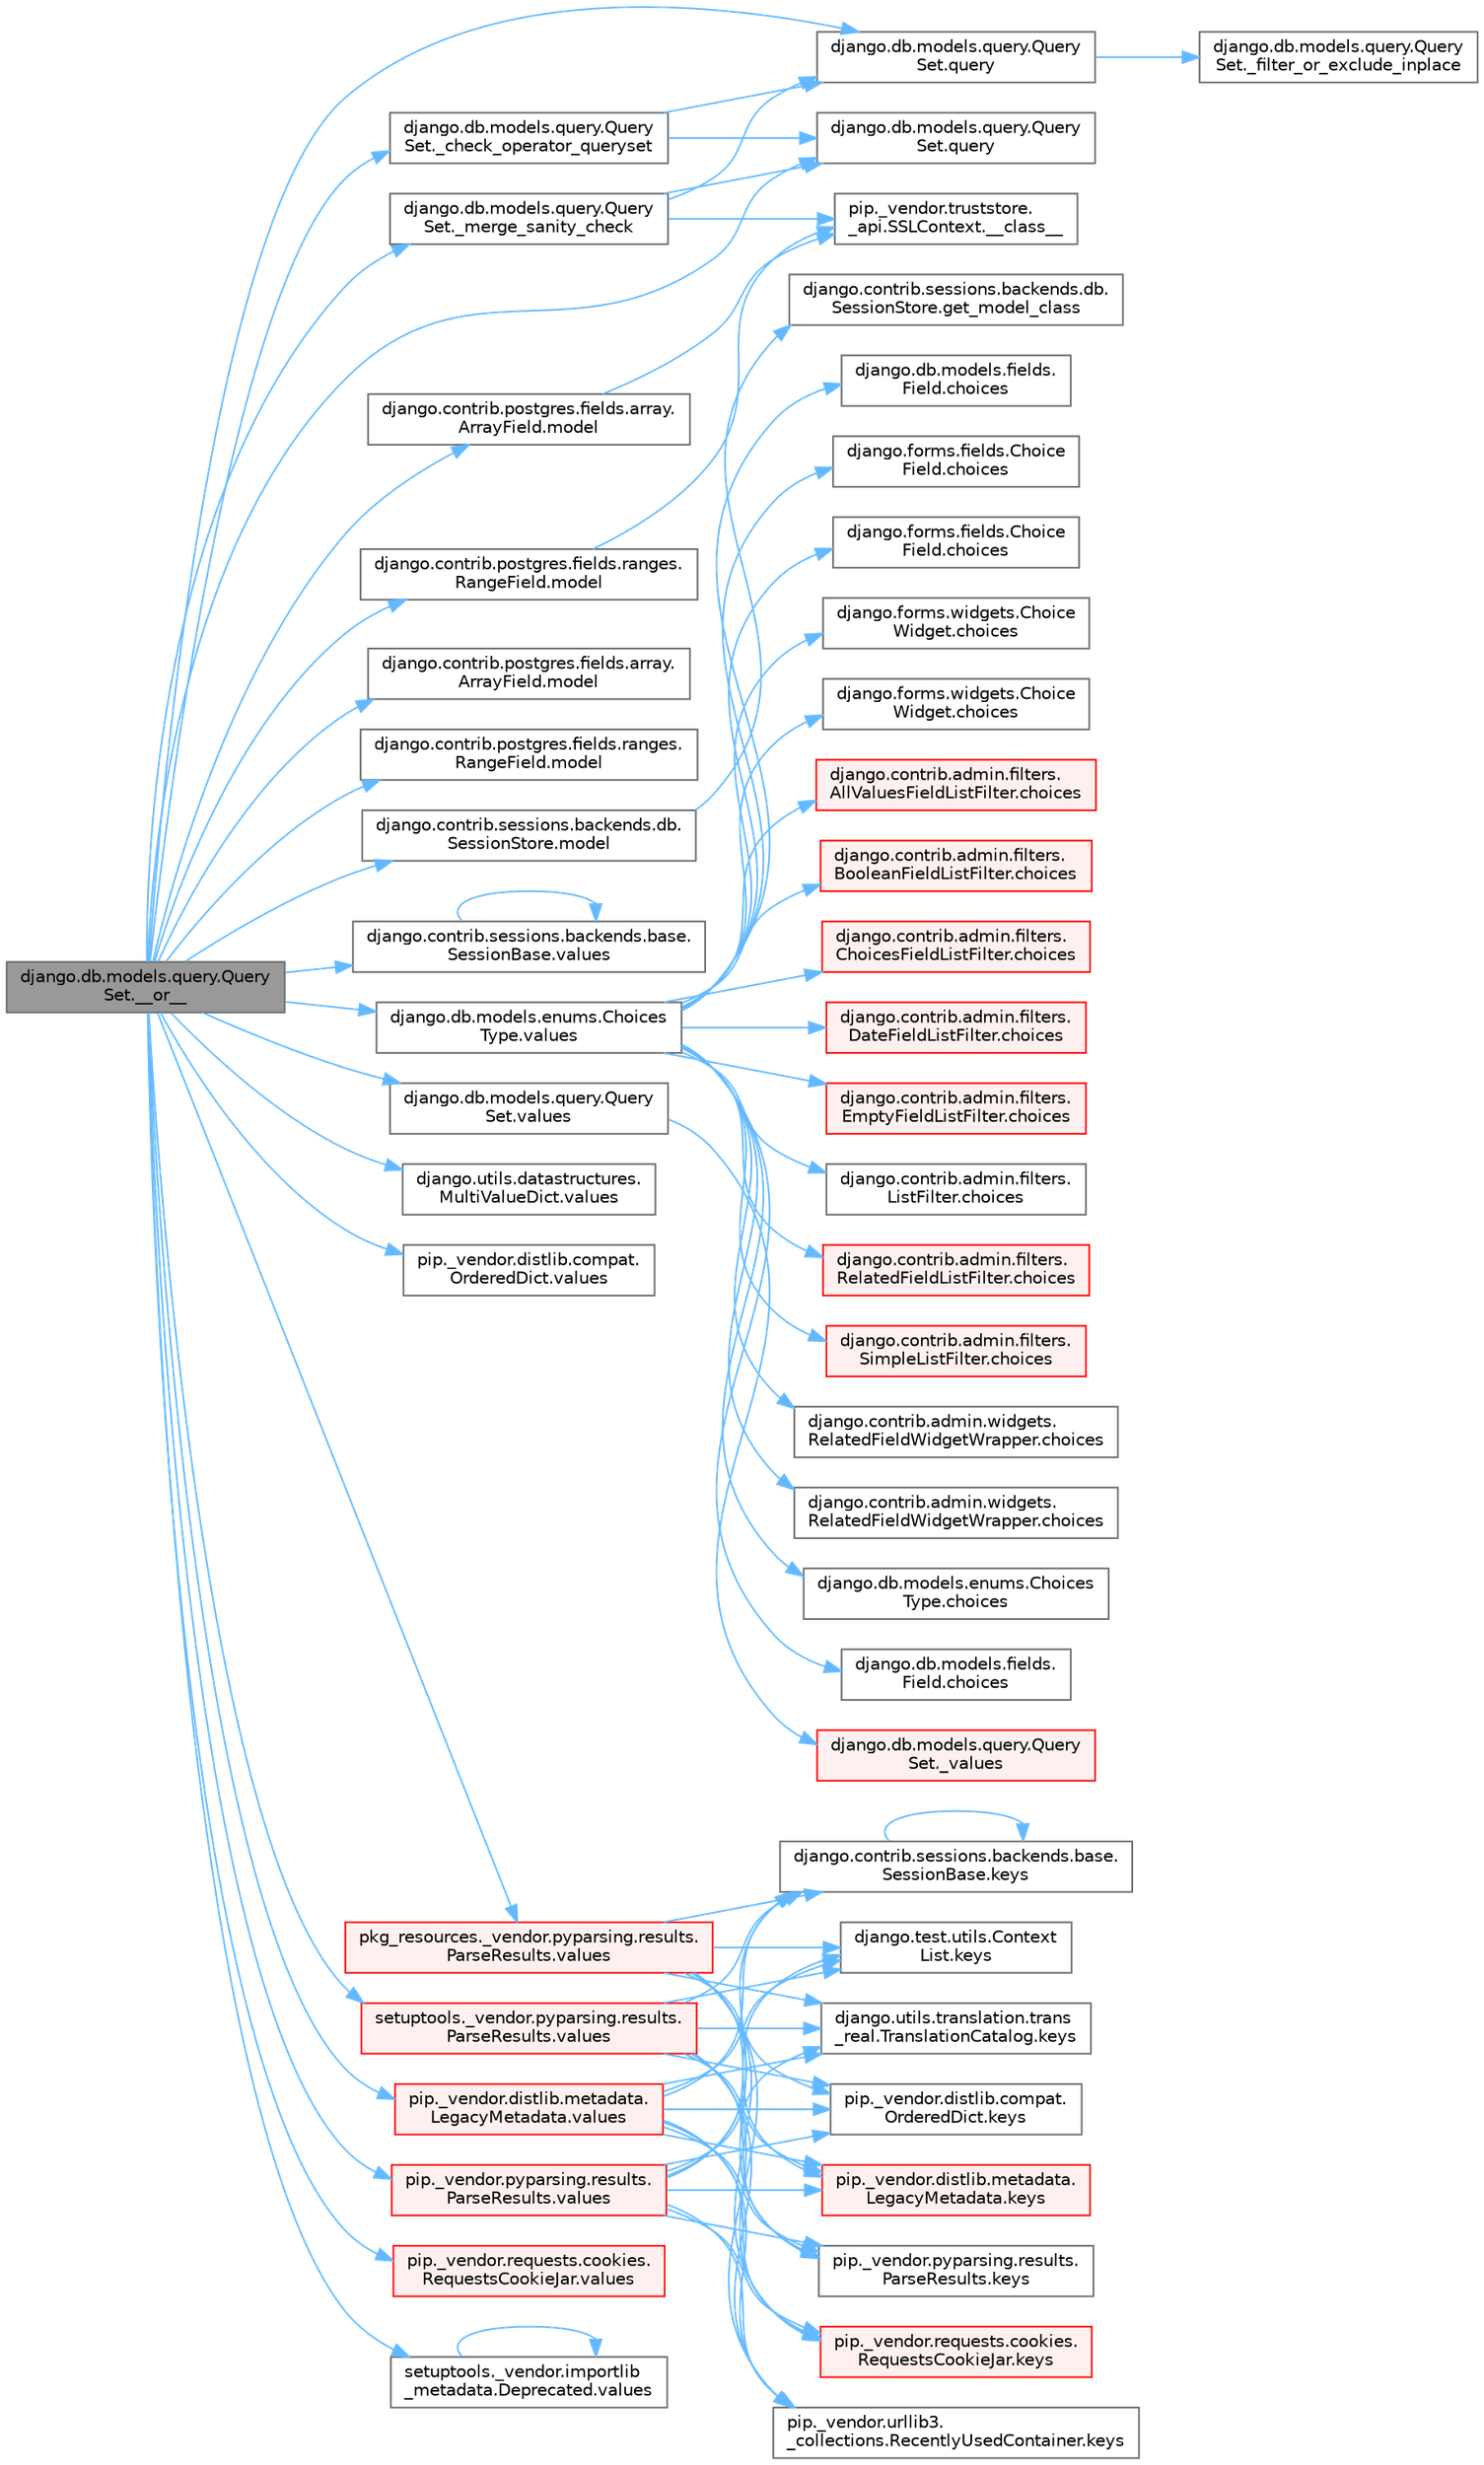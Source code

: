 digraph "django.db.models.query.QuerySet.__or__"
{
 // LATEX_PDF_SIZE
  bgcolor="transparent";
  edge [fontname=Helvetica,fontsize=10,labelfontname=Helvetica,labelfontsize=10];
  node [fontname=Helvetica,fontsize=10,shape=box,height=0.2,width=0.4];
  rankdir="LR";
  Node1 [id="Node000001",label="django.db.models.query.Query\lSet.__or__",height=0.2,width=0.4,color="gray40", fillcolor="grey60", style="filled", fontcolor="black",tooltip=" "];
  Node1 -> Node2 [id="edge1_Node000001_Node000002",color="steelblue1",style="solid",tooltip=" "];
  Node2 [id="Node000002",label="django.db.models.query.Query\lSet._check_operator_queryset",height=0.2,width=0.4,color="grey40", fillcolor="white", style="filled",URL="$classdjango_1_1db_1_1models_1_1query_1_1_query_set.html#a362c5652f1acae381a7c1c3ad6453268",tooltip=" "];
  Node2 -> Node3 [id="edge2_Node000002_Node000003",color="steelblue1",style="solid",tooltip=" "];
  Node3 [id="Node000003",label="django.db.models.query.Query\lSet.query",height=0.2,width=0.4,color="grey40", fillcolor="white", style="filled",URL="$classdjango_1_1db_1_1models_1_1query_1_1_query_set.html#a8028ed81b109acb162489dbd16604c83",tooltip=" "];
  Node3 -> Node4 [id="edge3_Node000003_Node000004",color="steelblue1",style="solid",tooltip=" "];
  Node4 [id="Node000004",label="django.db.models.query.Query\lSet._filter_or_exclude_inplace",height=0.2,width=0.4,color="grey40", fillcolor="white", style="filled",URL="$classdjango_1_1db_1_1models_1_1query_1_1_query_set.html#aabeb9102e4ff687eea5dc3a6d54a8a29",tooltip=" "];
  Node2 -> Node5 [id="edge4_Node000002_Node000005",color="steelblue1",style="solid",tooltip=" "];
  Node5 [id="Node000005",label="django.db.models.query.Query\lSet.query",height=0.2,width=0.4,color="grey40", fillcolor="white", style="filled",URL="$classdjango_1_1db_1_1models_1_1query_1_1_query_set.html#a0b0307a9b3f65303afb2c5783372d2c2",tooltip=" "];
  Node1 -> Node6 [id="edge5_Node000001_Node000006",color="steelblue1",style="solid",tooltip=" "];
  Node6 [id="Node000006",label="django.db.models.query.Query\lSet._merge_sanity_check",height=0.2,width=0.4,color="grey40", fillcolor="white", style="filled",URL="$classdjango_1_1db_1_1models_1_1query_1_1_query_set.html#afc5113c007e0704b1b49b8e3854eb545",tooltip=" "];
  Node6 -> Node7 [id="edge6_Node000006_Node000007",color="steelblue1",style="solid",tooltip=" "];
  Node7 [id="Node000007",label="pip._vendor.truststore.\l_api.SSLContext.__class__",height=0.2,width=0.4,color="grey40", fillcolor="white", style="filled",URL="$classpip_1_1__vendor_1_1truststore_1_1__api_1_1_s_s_l_context.html#a530861514f31eabaa3f513557d6e66de",tooltip=" "];
  Node6 -> Node3 [id="edge7_Node000006_Node000003",color="steelblue1",style="solid",tooltip=" "];
  Node6 -> Node5 [id="edge8_Node000006_Node000005",color="steelblue1",style="solid",tooltip=" "];
  Node1 -> Node8 [id="edge9_Node000001_Node000008",color="steelblue1",style="solid",tooltip=" "];
  Node8 [id="Node000008",label="django.contrib.postgres.fields.array.\lArrayField.model",height=0.2,width=0.4,color="grey40", fillcolor="white", style="filled",URL="$classdjango_1_1contrib_1_1postgres_1_1fields_1_1array_1_1_array_field.html#a4402eef4c4784e00671c9f229481f4c1",tooltip=" "];
  Node8 -> Node7 [id="edge10_Node000008_Node000007",color="steelblue1",style="solid",tooltip=" "];
  Node1 -> Node9 [id="edge11_Node000001_Node000009",color="steelblue1",style="solid",tooltip=" "];
  Node9 [id="Node000009",label="django.contrib.postgres.fields.array.\lArrayField.model",height=0.2,width=0.4,color="grey40", fillcolor="white", style="filled",URL="$classdjango_1_1contrib_1_1postgres_1_1fields_1_1array_1_1_array_field.html#a50a2796de85f960ca282b56ef2d9446c",tooltip=" "];
  Node1 -> Node10 [id="edge12_Node000001_Node000010",color="steelblue1",style="solid",tooltip=" "];
  Node10 [id="Node000010",label="django.contrib.postgres.fields.ranges.\lRangeField.model",height=0.2,width=0.4,color="grey40", fillcolor="white", style="filled",URL="$classdjango_1_1contrib_1_1postgres_1_1fields_1_1ranges_1_1_range_field.html#aa38c2bbd1bad0c8f9b0315ee468867a2",tooltip=" "];
  Node10 -> Node7 [id="edge13_Node000010_Node000007",color="steelblue1",style="solid",tooltip=" "];
  Node1 -> Node11 [id="edge14_Node000001_Node000011",color="steelblue1",style="solid",tooltip=" "];
  Node11 [id="Node000011",label="django.contrib.postgres.fields.ranges.\lRangeField.model",height=0.2,width=0.4,color="grey40", fillcolor="white", style="filled",URL="$classdjango_1_1contrib_1_1postgres_1_1fields_1_1ranges_1_1_range_field.html#a91b36827f010affd1ff89569cf40d1af",tooltip=" "];
  Node1 -> Node12 [id="edge15_Node000001_Node000012",color="steelblue1",style="solid",tooltip=" "];
  Node12 [id="Node000012",label="django.contrib.sessions.backends.db.\lSessionStore.model",height=0.2,width=0.4,color="grey40", fillcolor="white", style="filled",URL="$classdjango_1_1contrib_1_1sessions_1_1backends_1_1db_1_1_session_store.html#af52cfb4371af389c8bd4a6780274c403",tooltip=" "];
  Node12 -> Node13 [id="edge16_Node000012_Node000013",color="steelblue1",style="solid",tooltip=" "];
  Node13 [id="Node000013",label="django.contrib.sessions.backends.db.\lSessionStore.get_model_class",height=0.2,width=0.4,color="grey40", fillcolor="white", style="filled",URL="$classdjango_1_1contrib_1_1sessions_1_1backends_1_1db_1_1_session_store.html#a5e2d862e271e8f9173021bcaa61305ad",tooltip=" "];
  Node1 -> Node3 [id="edge17_Node000001_Node000003",color="steelblue1",style="solid",tooltip=" "];
  Node1 -> Node5 [id="edge18_Node000001_Node000005",color="steelblue1",style="solid",tooltip=" "];
  Node1 -> Node14 [id="edge19_Node000001_Node000014",color="steelblue1",style="solid",tooltip=" "];
  Node14 [id="Node000014",label="django.contrib.sessions.backends.base.\lSessionBase.values",height=0.2,width=0.4,color="grey40", fillcolor="white", style="filled",URL="$classdjango_1_1contrib_1_1sessions_1_1backends_1_1base_1_1_session_base.html#a2a665e48fe00d96f20531b5599470595",tooltip=" "];
  Node14 -> Node14 [id="edge20_Node000014_Node000014",color="steelblue1",style="solid",tooltip=" "];
  Node1 -> Node15 [id="edge21_Node000001_Node000015",color="steelblue1",style="solid",tooltip=" "];
  Node15 [id="Node000015",label="django.db.models.enums.Choices\lType.values",height=0.2,width=0.4,color="grey40", fillcolor="white", style="filled",URL="$classdjango_1_1db_1_1models_1_1enums_1_1_choices_type.html#a6a25241e73ee5ff638ef5b424f5cb8e8",tooltip=" "];
  Node15 -> Node16 [id="edge22_Node000015_Node000016",color="steelblue1",style="solid",tooltip=" "];
  Node16 [id="Node000016",label="django.contrib.admin.filters.\lAllValuesFieldListFilter.choices",height=0.2,width=0.4,color="red", fillcolor="#FFF0F0", style="filled",URL="$classdjango_1_1contrib_1_1admin_1_1filters_1_1_all_values_field_list_filter.html#a99e8923345ff19f702672dc4c75dfe11",tooltip=" "];
  Node15 -> Node18 [id="edge23_Node000015_Node000018",color="steelblue1",style="solid",tooltip=" "];
  Node18 [id="Node000018",label="django.contrib.admin.filters.\lBooleanFieldListFilter.choices",height=0.2,width=0.4,color="red", fillcolor="#FFF0F0", style="filled",URL="$classdjango_1_1contrib_1_1admin_1_1filters_1_1_boolean_field_list_filter.html#a20dc3993fd25e8fbdc6fba608b057b1b",tooltip=" "];
  Node15 -> Node261 [id="edge24_Node000015_Node000261",color="steelblue1",style="solid",tooltip=" "];
  Node261 [id="Node000261",label="django.contrib.admin.filters.\lChoicesFieldListFilter.choices",height=0.2,width=0.4,color="red", fillcolor="#FFF0F0", style="filled",URL="$classdjango_1_1contrib_1_1admin_1_1filters_1_1_choices_field_list_filter.html#a2bf42c25d0b40a9488b8a97b50451916",tooltip=" "];
  Node15 -> Node262 [id="edge25_Node000015_Node000262",color="steelblue1",style="solid",tooltip=" "];
  Node262 [id="Node000262",label="django.contrib.admin.filters.\lDateFieldListFilter.choices",height=0.2,width=0.4,color="red", fillcolor="#FFF0F0", style="filled",URL="$classdjango_1_1contrib_1_1admin_1_1filters_1_1_date_field_list_filter.html#a32fb521f5b579ff91b9fd5c6f40c43e4",tooltip=" "];
  Node15 -> Node1533 [id="edge26_Node000015_Node001533",color="steelblue1",style="solid",tooltip=" "];
  Node1533 [id="Node001533",label="django.contrib.admin.filters.\lEmptyFieldListFilter.choices",height=0.2,width=0.4,color="red", fillcolor="#FFF0F0", style="filled",URL="$classdjango_1_1contrib_1_1admin_1_1filters_1_1_empty_field_list_filter.html#a0e57cff271f964a339f5ab9425c6c88b",tooltip=" "];
  Node15 -> Node1534 [id="edge27_Node000015_Node001534",color="steelblue1",style="solid",tooltip=" "];
  Node1534 [id="Node001534",label="django.contrib.admin.filters.\lListFilter.choices",height=0.2,width=0.4,color="grey40", fillcolor="white", style="filled",URL="$classdjango_1_1contrib_1_1admin_1_1filters_1_1_list_filter.html#a0def94a58b6468e4d1e561a3fc88fb72",tooltip=" "];
  Node15 -> Node1535 [id="edge28_Node000015_Node001535",color="steelblue1",style="solid",tooltip=" "];
  Node1535 [id="Node001535",label="django.contrib.admin.filters.\lRelatedFieldListFilter.choices",height=0.2,width=0.4,color="red", fillcolor="#FFF0F0", style="filled",URL="$classdjango_1_1contrib_1_1admin_1_1filters_1_1_related_field_list_filter.html#afe22ed02e8705e58fccb7eb0e20968ee",tooltip=" "];
  Node15 -> Node1537 [id="edge29_Node000015_Node001537",color="steelblue1",style="solid",tooltip=" "];
  Node1537 [id="Node001537",label="django.contrib.admin.filters.\lSimpleListFilter.choices",height=0.2,width=0.4,color="red", fillcolor="#FFF0F0", style="filled",URL="$classdjango_1_1contrib_1_1admin_1_1filters_1_1_simple_list_filter.html#a78c6d86dc920875f1170f747e043f50d",tooltip=" "];
  Node15 -> Node1538 [id="edge30_Node000015_Node001538",color="steelblue1",style="solid",tooltip=" "];
  Node1538 [id="Node001538",label="django.contrib.admin.widgets.\lRelatedFieldWidgetWrapper.choices",height=0.2,width=0.4,color="grey40", fillcolor="white", style="filled",URL="$classdjango_1_1contrib_1_1admin_1_1widgets_1_1_related_field_widget_wrapper.html#aeced2a61fc531044e13cb6a4c1ed45cd",tooltip=" "];
  Node15 -> Node1539 [id="edge31_Node000015_Node001539",color="steelblue1",style="solid",tooltip=" "];
  Node1539 [id="Node001539",label="django.contrib.admin.widgets.\lRelatedFieldWidgetWrapper.choices",height=0.2,width=0.4,color="grey40", fillcolor="white", style="filled",URL="$classdjango_1_1contrib_1_1admin_1_1widgets_1_1_related_field_widget_wrapper.html#a7e54d1253fb4786cf6a0c54ad0fb25a9",tooltip=" "];
  Node15 -> Node1540 [id="edge32_Node000015_Node001540",color="steelblue1",style="solid",tooltip=" "];
  Node1540 [id="Node001540",label="django.db.models.enums.Choices\lType.choices",height=0.2,width=0.4,color="grey40", fillcolor="white", style="filled",URL="$classdjango_1_1db_1_1models_1_1enums_1_1_choices_type.html#a55dfc8a93e5bbfe3e968934e10285c66",tooltip=" "];
  Node15 -> Node1541 [id="edge33_Node000015_Node001541",color="steelblue1",style="solid",tooltip=" "];
  Node1541 [id="Node001541",label="django.db.models.fields.\lField.choices",height=0.2,width=0.4,color="grey40", fillcolor="white", style="filled",URL="$classdjango_1_1db_1_1models_1_1fields_1_1_field.html#a143dc52f22281ae358bbd1b1b82ae15c",tooltip=" "];
  Node15 -> Node1542 [id="edge34_Node000015_Node001542",color="steelblue1",style="solid",tooltip=" "];
  Node1542 [id="Node001542",label="django.db.models.fields.\lField.choices",height=0.2,width=0.4,color="grey40", fillcolor="white", style="filled",URL="$classdjango_1_1db_1_1models_1_1fields_1_1_field.html#adb0f096c821d3b85926dac0aa1a489d1",tooltip=" "];
  Node15 -> Node1543 [id="edge35_Node000015_Node001543",color="steelblue1",style="solid",tooltip=" "];
  Node1543 [id="Node001543",label="django.forms.fields.Choice\lField.choices",height=0.2,width=0.4,color="grey40", fillcolor="white", style="filled",URL="$classdjango_1_1forms_1_1fields_1_1_choice_field.html#a85e97602b71e543a85e86565a0f1fd13",tooltip=" "];
  Node15 -> Node1544 [id="edge36_Node000015_Node001544",color="steelblue1",style="solid",tooltip=" "];
  Node1544 [id="Node001544",label="django.forms.fields.Choice\lField.choices",height=0.2,width=0.4,color="grey40", fillcolor="white", style="filled",URL="$classdjango_1_1forms_1_1fields_1_1_choice_field.html#aa34f435849c615fa71db57f091708cb1",tooltip=" "];
  Node15 -> Node1545 [id="edge37_Node000015_Node001545",color="steelblue1",style="solid",tooltip=" "];
  Node1545 [id="Node001545",label="django.forms.widgets.Choice\lWidget.choices",height=0.2,width=0.4,color="grey40", fillcolor="white", style="filled",URL="$classdjango_1_1forms_1_1widgets_1_1_choice_widget.html#aebe74cf95f704cb39a8308a091ee0fc7",tooltip=" "];
  Node15 -> Node1546 [id="edge38_Node000015_Node001546",color="steelblue1",style="solid",tooltip=" "];
  Node1546 [id="Node001546",label="django.forms.widgets.Choice\lWidget.choices",height=0.2,width=0.4,color="grey40", fillcolor="white", style="filled",URL="$classdjango_1_1forms_1_1widgets_1_1_choice_widget.html#a47422284354f8bc5797544e76c39b27f",tooltip=" "];
  Node1 -> Node1969 [id="edge39_Node000001_Node001969",color="steelblue1",style="solid",tooltip=" "];
  Node1969 [id="Node001969",label="django.db.models.query.Query\lSet.values",height=0.2,width=0.4,color="grey40", fillcolor="white", style="filled",URL="$classdjango_1_1db_1_1models_1_1query_1_1_query_set.html#ad2ff772fc7e4a33d591db1b420c13f7e",tooltip=" "];
  Node1969 -> Node1970 [id="edge40_Node001969_Node001970",color="steelblue1",style="solid",tooltip=" "];
  Node1970 [id="Node001970",label="django.db.models.query.Query\lSet._values",height=0.2,width=0.4,color="red", fillcolor="#FFF0F0", style="filled",URL="$classdjango_1_1db_1_1models_1_1query_1_1_query_set.html#a1054ed9a8b1acdd85eefd6b4fcfb2808",tooltip=" "];
  Node1 -> Node1971 [id="edge41_Node000001_Node001971",color="steelblue1",style="solid",tooltip=" "];
  Node1971 [id="Node001971",label="django.utils.datastructures.\lMultiValueDict.values",height=0.2,width=0.4,color="grey40", fillcolor="white", style="filled",URL="$classdjango_1_1utils_1_1datastructures_1_1_multi_value_dict.html#a2484f89d7594b90e3077ceb6a2ef1ac0",tooltip=" "];
  Node1 -> Node1972 [id="edge42_Node000001_Node001972",color="steelblue1",style="solid",tooltip=" "];
  Node1972 [id="Node001972",label="pip._vendor.distlib.compat.\lOrderedDict.values",height=0.2,width=0.4,color="grey40", fillcolor="white", style="filled",URL="$classpip_1_1__vendor_1_1distlib_1_1compat_1_1_ordered_dict.html#ad2b24f2662d806b87cdaebcb279e277e",tooltip=" "];
  Node1 -> Node1973 [id="edge43_Node000001_Node001973",color="steelblue1",style="solid",tooltip=" "];
  Node1973 [id="Node001973",label="pip._vendor.distlib.metadata.\lLegacyMetadata.values",height=0.2,width=0.4,color="red", fillcolor="#FFF0F0", style="filled",URL="$classpip_1_1__vendor_1_1distlib_1_1metadata_1_1_legacy_metadata.html#a6b3ac4adfb31494e468a4c02d47e8dd7",tooltip=" "];
  Node1973 -> Node1884 [id="edge44_Node001973_Node001884",color="steelblue1",style="solid",tooltip=" "];
  Node1884 [id="Node001884",label="django.contrib.sessions.backends.base.\lSessionBase.keys",height=0.2,width=0.4,color="grey40", fillcolor="white", style="filled",URL="$classdjango_1_1contrib_1_1sessions_1_1backends_1_1base_1_1_session_base.html#a81285a01cc6e6305ffbf907cf45d58c4",tooltip=" "];
  Node1884 -> Node1884 [id="edge45_Node001884_Node001884",color="steelblue1",style="solid",tooltip=" "];
  Node1973 -> Node1885 [id="edge46_Node001973_Node001885",color="steelblue1",style="solid",tooltip=" "];
  Node1885 [id="Node001885",label="django.test.utils.Context\lList.keys",height=0.2,width=0.4,color="grey40", fillcolor="white", style="filled",URL="$classdjango_1_1test_1_1utils_1_1_context_list.html#aeb9015b80a69c28112a29af3663d74a6",tooltip=" "];
  Node1973 -> Node1886 [id="edge47_Node001973_Node001886",color="steelblue1",style="solid",tooltip=" "];
  Node1886 [id="Node001886",label="django.utils.translation.trans\l_real.TranslationCatalog.keys",height=0.2,width=0.4,color="grey40", fillcolor="white", style="filled",URL="$classdjango_1_1utils_1_1translation_1_1trans__real_1_1_translation_catalog.html#ae8eb4fa01587390a4f0ee88e70f36e60",tooltip=" "];
  Node1973 -> Node1887 [id="edge48_Node001973_Node001887",color="steelblue1",style="solid",tooltip=" "];
  Node1887 [id="Node001887",label="pip._vendor.distlib.compat.\lOrderedDict.keys",height=0.2,width=0.4,color="grey40", fillcolor="white", style="filled",URL="$classpip_1_1__vendor_1_1distlib_1_1compat_1_1_ordered_dict.html#a4ad67e3678d5ac815a9af79ac9b0ded2",tooltip=" "];
  Node1973 -> Node1888 [id="edge49_Node001973_Node001888",color="steelblue1",style="solid",tooltip=" "];
  Node1888 [id="Node001888",label="pip._vendor.distlib.metadata.\lLegacyMetadata.keys",height=0.2,width=0.4,color="red", fillcolor="#FFF0F0", style="filled",URL="$classpip_1_1__vendor_1_1distlib_1_1metadata_1_1_legacy_metadata.html#a727d18f42cb38f36ec39292b55b981d1",tooltip=" "];
  Node1973 -> Node1890 [id="edge50_Node001973_Node001890",color="steelblue1",style="solid",tooltip=" "];
  Node1890 [id="Node001890",label="pip._vendor.pyparsing.results.\lParseResults.keys",height=0.2,width=0.4,color="grey40", fillcolor="white", style="filled",URL="$classpip_1_1__vendor_1_1pyparsing_1_1results_1_1_parse_results.html#a73395b469fb80bb48afc30307380f851",tooltip=" "];
  Node1973 -> Node1891 [id="edge51_Node001973_Node001891",color="steelblue1",style="solid",tooltip=" "];
  Node1891 [id="Node001891",label="pip._vendor.requests.cookies.\lRequestsCookieJar.keys",height=0.2,width=0.4,color="red", fillcolor="#FFF0F0", style="filled",URL="$classpip_1_1__vendor_1_1requests_1_1cookies_1_1_requests_cookie_jar.html#ab2052ba1fb438495bdfc767eb616452b",tooltip=" "];
  Node1973 -> Node1894 [id="edge52_Node001973_Node001894",color="steelblue1",style="solid",tooltip=" "];
  Node1894 [id="Node001894",label="pip._vendor.urllib3.\l_collections.RecentlyUsedContainer.keys",height=0.2,width=0.4,color="grey40", fillcolor="white", style="filled",URL="$classpip_1_1__vendor_1_1urllib3_1_1__collections_1_1_recently_used_container.html#aa3fc6e046177eec0e2f36b3359ea36be",tooltip=" "];
  Node1 -> Node1974 [id="edge53_Node000001_Node001974",color="steelblue1",style="solid",tooltip=" "];
  Node1974 [id="Node001974",label="pip._vendor.pyparsing.results.\lParseResults.values",height=0.2,width=0.4,color="red", fillcolor="#FFF0F0", style="filled",URL="$classpip_1_1__vendor_1_1pyparsing_1_1results_1_1_parse_results.html#ac18f70b899d1740db49618541d5df0a4",tooltip=" "];
  Node1974 -> Node1884 [id="edge54_Node001974_Node001884",color="steelblue1",style="solid",tooltip=" "];
  Node1974 -> Node1885 [id="edge55_Node001974_Node001885",color="steelblue1",style="solid",tooltip=" "];
  Node1974 -> Node1886 [id="edge56_Node001974_Node001886",color="steelblue1",style="solid",tooltip=" "];
  Node1974 -> Node1887 [id="edge57_Node001974_Node001887",color="steelblue1",style="solid",tooltip=" "];
  Node1974 -> Node1888 [id="edge58_Node001974_Node001888",color="steelblue1",style="solid",tooltip=" "];
  Node1974 -> Node1890 [id="edge59_Node001974_Node001890",color="steelblue1",style="solid",tooltip=" "];
  Node1974 -> Node1891 [id="edge60_Node001974_Node001891",color="steelblue1",style="solid",tooltip=" "];
  Node1974 -> Node1894 [id="edge61_Node001974_Node001894",color="steelblue1",style="solid",tooltip=" "];
  Node1 -> Node1975 [id="edge62_Node000001_Node001975",color="steelblue1",style="solid",tooltip=" "];
  Node1975 [id="Node001975",label="pip._vendor.requests.cookies.\lRequestsCookieJar.values",height=0.2,width=0.4,color="red", fillcolor="#FFF0F0", style="filled",URL="$classpip_1_1__vendor_1_1requests_1_1cookies_1_1_requests_cookie_jar.html#af060b0cf355fd73dbcc2449450264e51",tooltip=" "];
  Node1 -> Node1978 [id="edge63_Node000001_Node001978",color="steelblue1",style="solid",tooltip=" "];
  Node1978 [id="Node001978",label="pkg_resources._vendor.pyparsing.results.\lParseResults.values",height=0.2,width=0.4,color="red", fillcolor="#FFF0F0", style="filled",URL="$classpkg__resources_1_1__vendor_1_1pyparsing_1_1results_1_1_parse_results.html#ac466eb2951551ce4a3b48c7cc3b5cc1d",tooltip=" "];
  Node1978 -> Node1884 [id="edge64_Node001978_Node001884",color="steelblue1",style="solid",tooltip=" "];
  Node1978 -> Node1885 [id="edge65_Node001978_Node001885",color="steelblue1",style="solid",tooltip=" "];
  Node1978 -> Node1886 [id="edge66_Node001978_Node001886",color="steelblue1",style="solid",tooltip=" "];
  Node1978 -> Node1887 [id="edge67_Node001978_Node001887",color="steelblue1",style="solid",tooltip=" "];
  Node1978 -> Node1888 [id="edge68_Node001978_Node001888",color="steelblue1",style="solid",tooltip=" "];
  Node1978 -> Node1890 [id="edge69_Node001978_Node001890",color="steelblue1",style="solid",tooltip=" "];
  Node1978 -> Node1891 [id="edge70_Node001978_Node001891",color="steelblue1",style="solid",tooltip=" "];
  Node1978 -> Node1894 [id="edge71_Node001978_Node001894",color="steelblue1",style="solid",tooltip=" "];
  Node1 -> Node1241 [id="edge72_Node000001_Node001241",color="steelblue1",style="solid",tooltip=" "];
  Node1241 [id="Node001241",label="setuptools._vendor.importlib\l_metadata.Deprecated.values",height=0.2,width=0.4,color="grey40", fillcolor="white", style="filled",URL="$classsetuptools_1_1__vendor_1_1importlib__metadata_1_1_deprecated.html#ae6a5b9902ac4eb47b14bff37f14d49e6",tooltip=" "];
  Node1241 -> Node1241 [id="edge73_Node001241_Node001241",color="steelblue1",style="solid",tooltip=" "];
  Node1 -> Node1979 [id="edge74_Node000001_Node001979",color="steelblue1",style="solid",tooltip=" "];
  Node1979 [id="Node001979",label="setuptools._vendor.pyparsing.results.\lParseResults.values",height=0.2,width=0.4,color="red", fillcolor="#FFF0F0", style="filled",URL="$classsetuptools_1_1__vendor_1_1pyparsing_1_1results_1_1_parse_results.html#a3632fda7230ed3d9d2f09b483cc1b502",tooltip=" "];
  Node1979 -> Node1884 [id="edge75_Node001979_Node001884",color="steelblue1",style="solid",tooltip=" "];
  Node1979 -> Node1885 [id="edge76_Node001979_Node001885",color="steelblue1",style="solid",tooltip=" "];
  Node1979 -> Node1886 [id="edge77_Node001979_Node001886",color="steelblue1",style="solid",tooltip=" "];
  Node1979 -> Node1887 [id="edge78_Node001979_Node001887",color="steelblue1",style="solid",tooltip=" "];
  Node1979 -> Node1888 [id="edge79_Node001979_Node001888",color="steelblue1",style="solid",tooltip=" "];
  Node1979 -> Node1890 [id="edge80_Node001979_Node001890",color="steelblue1",style="solid",tooltip=" "];
  Node1979 -> Node1891 [id="edge81_Node001979_Node001891",color="steelblue1",style="solid",tooltip=" "];
  Node1979 -> Node1894 [id="edge82_Node001979_Node001894",color="steelblue1",style="solid",tooltip=" "];
}
